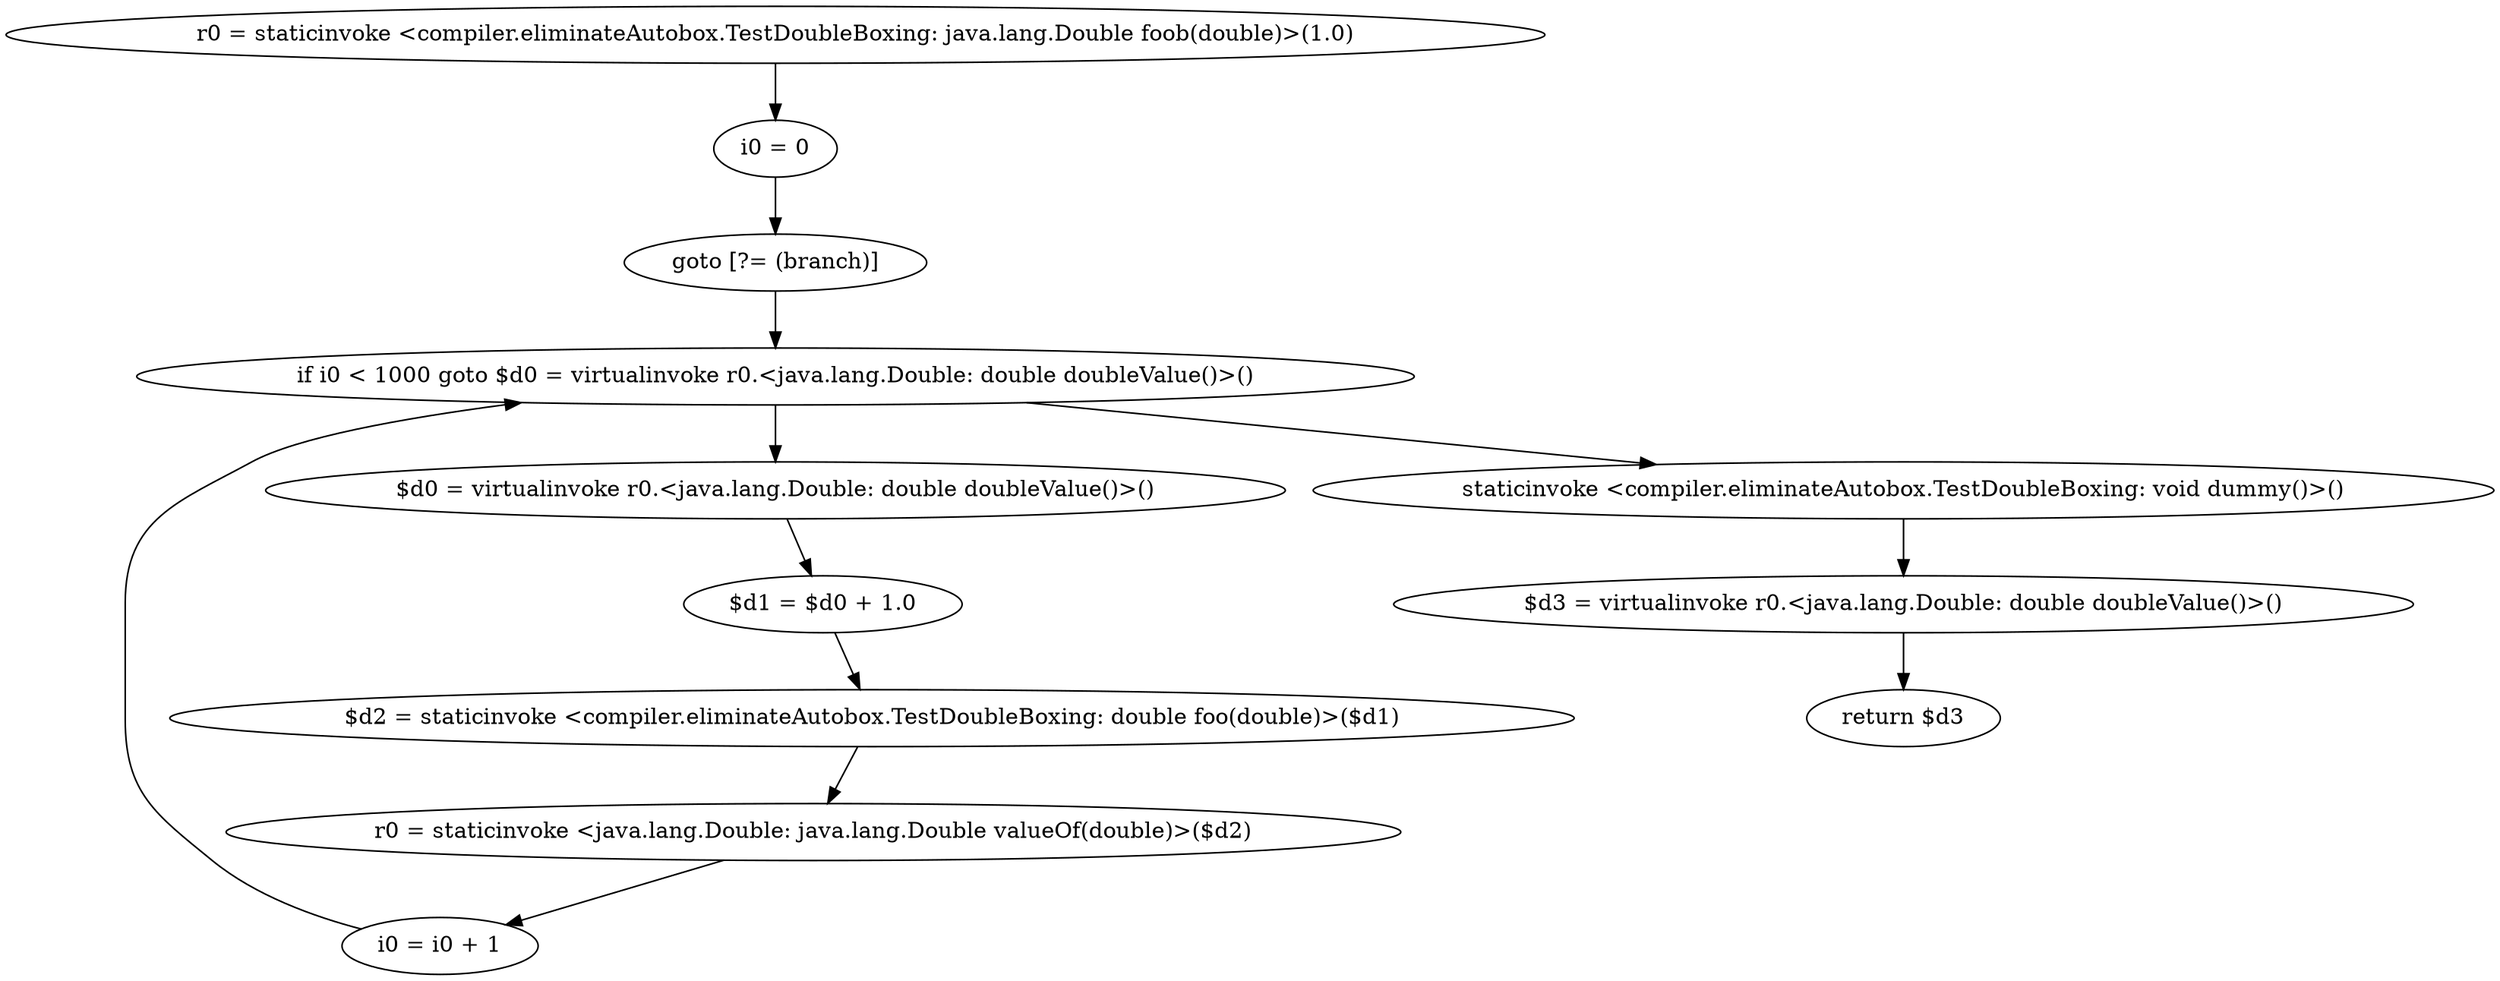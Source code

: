 digraph "unitGraph" {
    "r0 = staticinvoke <compiler.eliminateAutobox.TestDoubleBoxing: java.lang.Double foob(double)>(1.0)"
    "i0 = 0"
    "goto [?= (branch)]"
    "$d0 = virtualinvoke r0.<java.lang.Double: double doubleValue()>()"
    "$d1 = $d0 + 1.0"
    "$d2 = staticinvoke <compiler.eliminateAutobox.TestDoubleBoxing: double foo(double)>($d1)"
    "r0 = staticinvoke <java.lang.Double: java.lang.Double valueOf(double)>($d2)"
    "i0 = i0 + 1"
    "if i0 < 1000 goto $d0 = virtualinvoke r0.<java.lang.Double: double doubleValue()>()"
    "staticinvoke <compiler.eliminateAutobox.TestDoubleBoxing: void dummy()>()"
    "$d3 = virtualinvoke r0.<java.lang.Double: double doubleValue()>()"
    "return $d3"
    "r0 = staticinvoke <compiler.eliminateAutobox.TestDoubleBoxing: java.lang.Double foob(double)>(1.0)"->"i0 = 0";
    "i0 = 0"->"goto [?= (branch)]";
    "goto [?= (branch)]"->"if i0 < 1000 goto $d0 = virtualinvoke r0.<java.lang.Double: double doubleValue()>()";
    "$d0 = virtualinvoke r0.<java.lang.Double: double doubleValue()>()"->"$d1 = $d0 + 1.0";
    "$d1 = $d0 + 1.0"->"$d2 = staticinvoke <compiler.eliminateAutobox.TestDoubleBoxing: double foo(double)>($d1)";
    "$d2 = staticinvoke <compiler.eliminateAutobox.TestDoubleBoxing: double foo(double)>($d1)"->"r0 = staticinvoke <java.lang.Double: java.lang.Double valueOf(double)>($d2)";
    "r0 = staticinvoke <java.lang.Double: java.lang.Double valueOf(double)>($d2)"->"i0 = i0 + 1";
    "i0 = i0 + 1"->"if i0 < 1000 goto $d0 = virtualinvoke r0.<java.lang.Double: double doubleValue()>()";
    "if i0 < 1000 goto $d0 = virtualinvoke r0.<java.lang.Double: double doubleValue()>()"->"staticinvoke <compiler.eliminateAutobox.TestDoubleBoxing: void dummy()>()";
    "if i0 < 1000 goto $d0 = virtualinvoke r0.<java.lang.Double: double doubleValue()>()"->"$d0 = virtualinvoke r0.<java.lang.Double: double doubleValue()>()";
    "staticinvoke <compiler.eliminateAutobox.TestDoubleBoxing: void dummy()>()"->"$d3 = virtualinvoke r0.<java.lang.Double: double doubleValue()>()";
    "$d3 = virtualinvoke r0.<java.lang.Double: double doubleValue()>()"->"return $d3";
}

